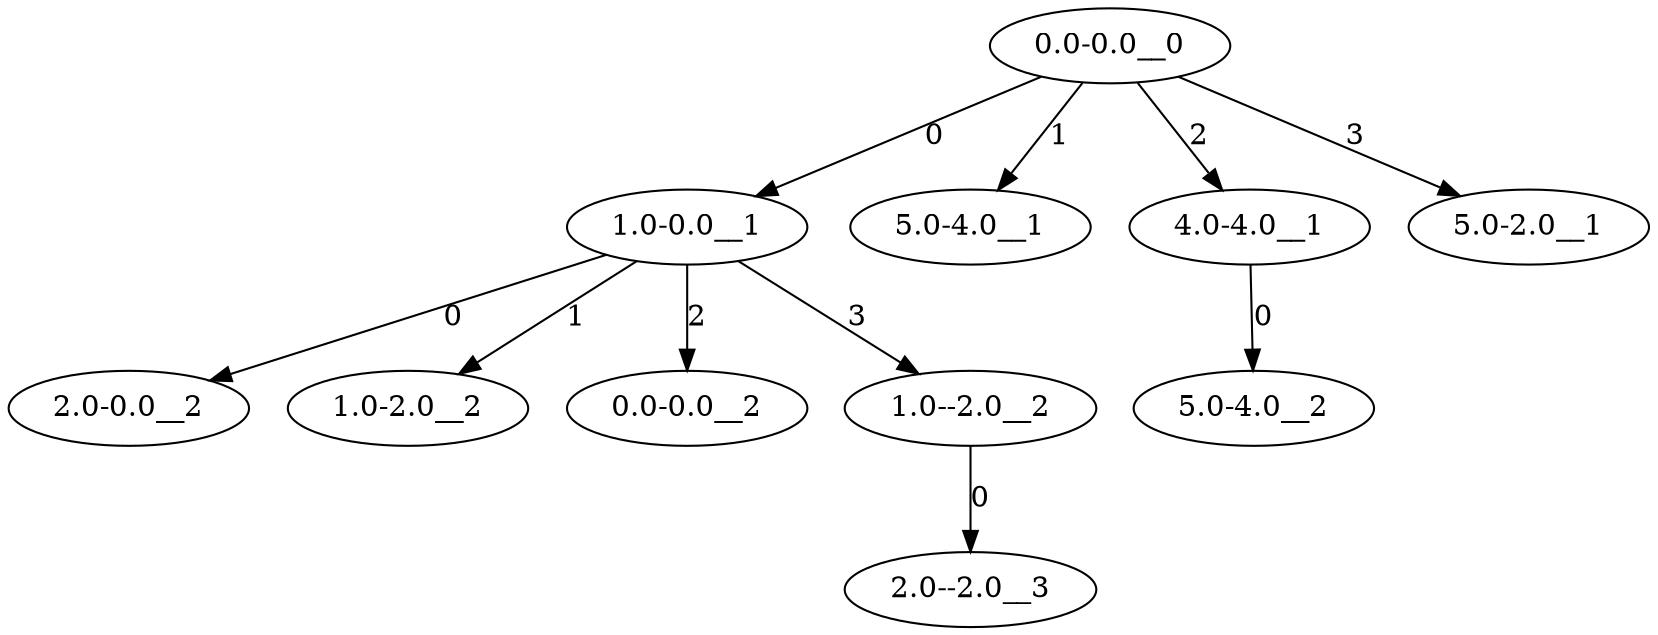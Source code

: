 digraph search_tree {
	"0.0-0.0__0" -> "1.0-0.0__1" [label=0]
	"1.0-0.0__1" -> "2.0-0.0__2" [label=0]
	"1.0-0.0__1" -> "1.0-2.0__2" [label=1]
	"1.0-0.0__1" -> "0.0-0.0__2" [label=2]
	"1.0-0.0__1" -> "1.0--2.0__2" [label=3]
	"1.0--2.0__2" -> "2.0--2.0__3" [label=0]
	"0.0-0.0__0" -> "5.0-4.0__1" [label=1]
	"0.0-0.0__0" -> "4.0-4.0__1" [label=2]
	"4.0-4.0__1" -> "5.0-4.0__2" [label=0]
	"0.0-0.0__0" -> "5.0-2.0__1" [label=3]
}
